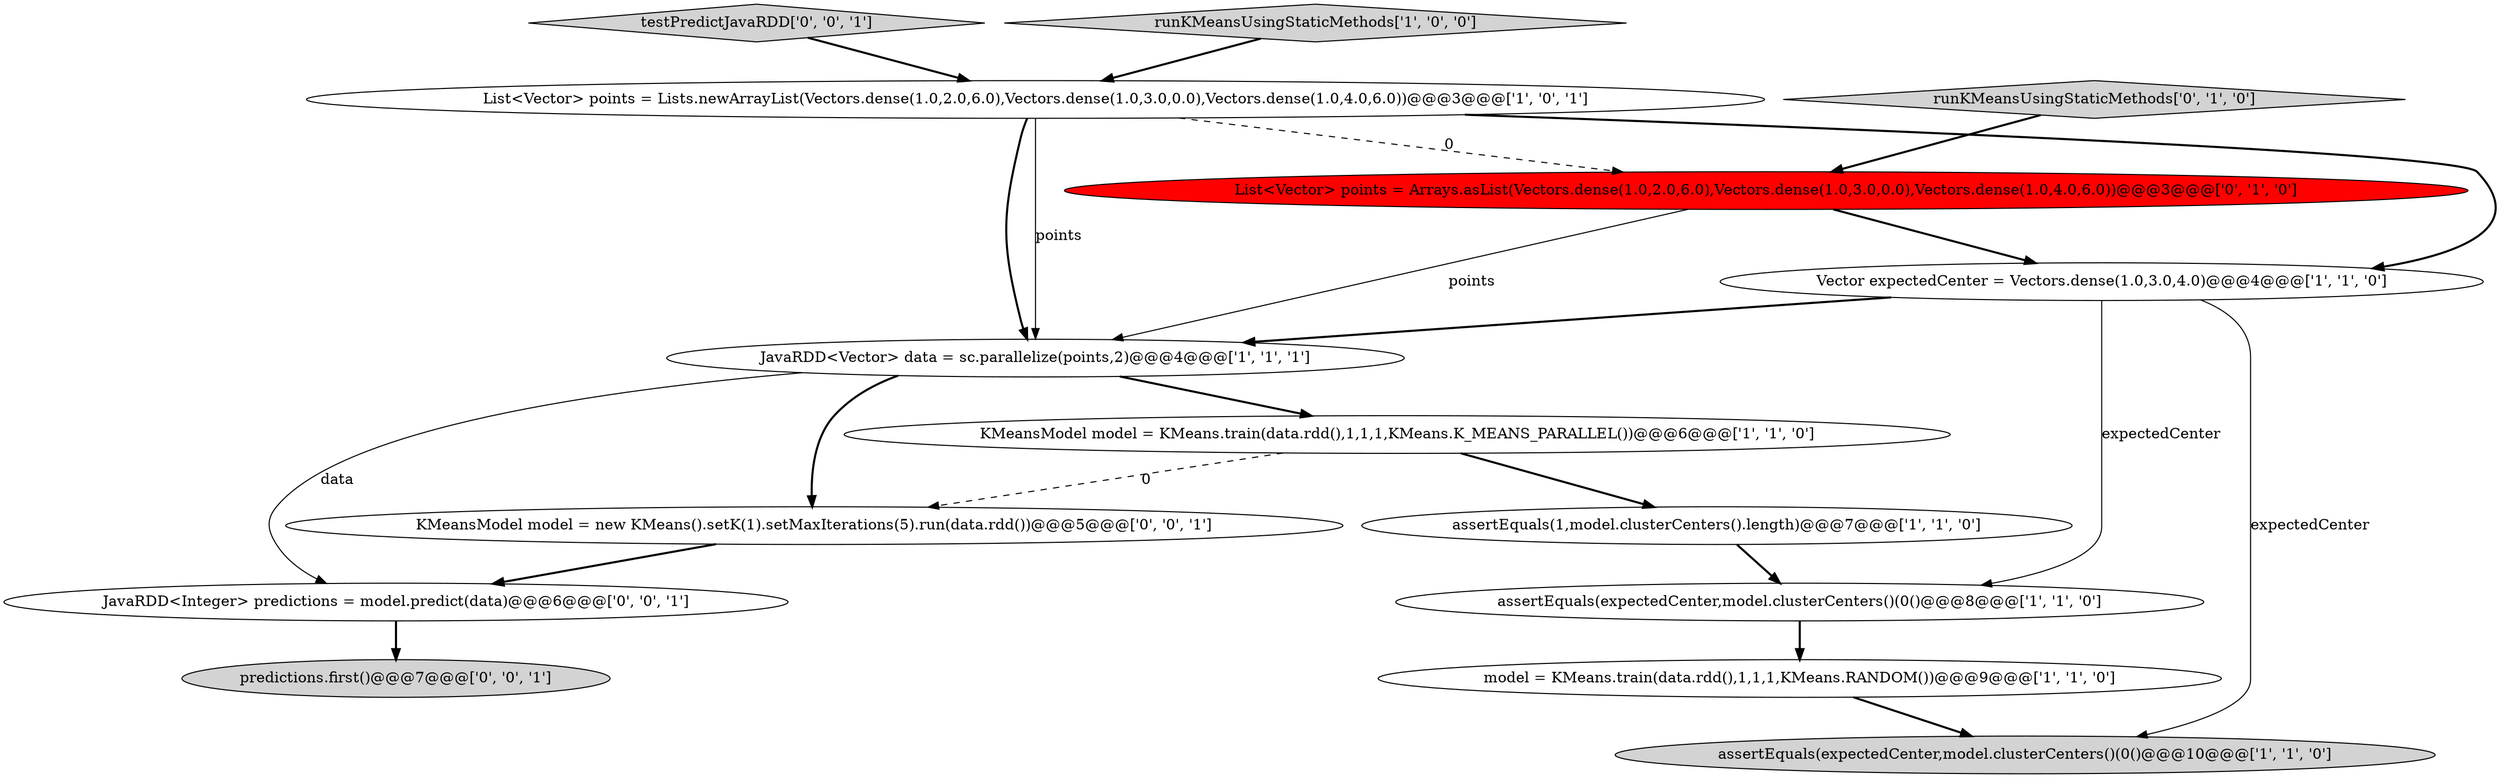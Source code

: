 digraph {
14 [style = filled, label = "predictions.first()@@@7@@@['0', '0', '1']", fillcolor = lightgray, shape = ellipse image = "AAA0AAABBB3BBB"];
7 [style = filled, label = "List<Vector> points = Lists.newArrayList(Vectors.dense(1.0,2.0,6.0),Vectors.dense(1.0,3.0,0.0),Vectors.dense(1.0,4.0,6.0))@@@3@@@['1', '0', '1']", fillcolor = white, shape = ellipse image = "AAA0AAABBB1BBB"];
10 [style = filled, label = "runKMeansUsingStaticMethods['0', '1', '0']", fillcolor = lightgray, shape = diamond image = "AAA0AAABBB2BBB"];
8 [style = filled, label = "assertEquals(expectedCenter,model.clusterCenters()(0()@@@8@@@['1', '1', '0']", fillcolor = white, shape = ellipse image = "AAA0AAABBB1BBB"];
9 [style = filled, label = "List<Vector> points = Arrays.asList(Vectors.dense(1.0,2.0,6.0),Vectors.dense(1.0,3.0,0.0),Vectors.dense(1.0,4.0,6.0))@@@3@@@['0', '1', '0']", fillcolor = red, shape = ellipse image = "AAA1AAABBB2BBB"];
3 [style = filled, label = "model = KMeans.train(data.rdd(),1,1,1,KMeans.RANDOM())@@@9@@@['1', '1', '0']", fillcolor = white, shape = ellipse image = "AAA0AAABBB1BBB"];
11 [style = filled, label = "JavaRDD<Integer> predictions = model.predict(data)@@@6@@@['0', '0', '1']", fillcolor = white, shape = ellipse image = "AAA0AAABBB3BBB"];
5 [style = filled, label = "JavaRDD<Vector> data = sc.parallelize(points,2)@@@4@@@['1', '1', '1']", fillcolor = white, shape = ellipse image = "AAA0AAABBB1BBB"];
2 [style = filled, label = "assertEquals(1,model.clusterCenters().length)@@@7@@@['1', '1', '0']", fillcolor = white, shape = ellipse image = "AAA0AAABBB1BBB"];
6 [style = filled, label = "assertEquals(expectedCenter,model.clusterCenters()(0()@@@10@@@['1', '1', '0']", fillcolor = lightgray, shape = ellipse image = "AAA0AAABBB1BBB"];
12 [style = filled, label = "KMeansModel model = new KMeans().setK(1).setMaxIterations(5).run(data.rdd())@@@5@@@['0', '0', '1']", fillcolor = white, shape = ellipse image = "AAA0AAABBB3BBB"];
0 [style = filled, label = "KMeansModel model = KMeans.train(data.rdd(),1,1,1,KMeans.K_MEANS_PARALLEL())@@@6@@@['1', '1', '0']", fillcolor = white, shape = ellipse image = "AAA0AAABBB1BBB"];
13 [style = filled, label = "testPredictJavaRDD['0', '0', '1']", fillcolor = lightgray, shape = diamond image = "AAA0AAABBB3BBB"];
4 [style = filled, label = "Vector expectedCenter = Vectors.dense(1.0,3.0,4.0)@@@4@@@['1', '1', '0']", fillcolor = white, shape = ellipse image = "AAA0AAABBB1BBB"];
1 [style = filled, label = "runKMeansUsingStaticMethods['1', '0', '0']", fillcolor = lightgray, shape = diamond image = "AAA0AAABBB1BBB"];
4->6 [style = solid, label="expectedCenter"];
5->11 [style = solid, label="data"];
11->14 [style = bold, label=""];
9->4 [style = bold, label=""];
0->2 [style = bold, label=""];
8->3 [style = bold, label=""];
12->11 [style = bold, label=""];
3->6 [style = bold, label=""];
4->8 [style = solid, label="expectedCenter"];
7->4 [style = bold, label=""];
0->12 [style = dashed, label="0"];
1->7 [style = bold, label=""];
7->5 [style = bold, label=""];
9->5 [style = solid, label="points"];
5->0 [style = bold, label=""];
5->12 [style = bold, label=""];
7->5 [style = solid, label="points"];
7->9 [style = dashed, label="0"];
13->7 [style = bold, label=""];
10->9 [style = bold, label=""];
4->5 [style = bold, label=""];
2->8 [style = bold, label=""];
}
